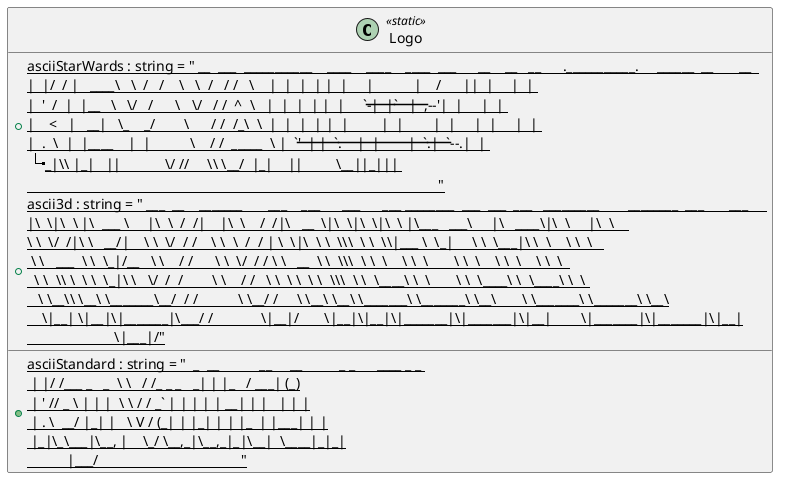 @startuml
class Logo <<static>> {
    + {static} asciiStarWards : string = " __  ___  ___________    ____    ____    ____  ___      __    __   __      .___________.     ______  __       __  \n|  |/  / |   ____\\   \\  /   /    \\   \\  /   / /   \\    |  |  |  | |  |     |           |    /      ||  |     |  | \n|  '  /  |  |__   \\   \\/   /      \\   \\/   / /  ^  \\   |  |  |  | |  |     `---|  |----`   |  ,----'|  |     |  | \n|    <   |   __|   \\_    _/        \\      / /  /_\\  \\  |  |  |  | |  |         |  |        |  |     |  |     |  | \n|  .  \\  |  |____    |  |           \\    / /  _____  \\ |  `--'  | |  `----.    |  |        |  `----.|  `----.|  | \n|__|\\__\\ |_______|   |__|            \\__/ /__/     \\__\\ \\______/  |_______|    |__|         \\______||_______||__| \n                                                                                                                 "
    + {static} asciiStandard : string = "  _  __           __     __          _ _      ____ _ _ \n | |/ /___ _   _  \\ \\   / /_ _ _   _| | |_   / ___| (_)\n | ' // _ \\ | | |  \\ \\ / / _` | | | | | __| | |   | | |\n | . \\  __/ |_| |   \\ V / (_| | |_| | | |_  | |___| | |\n |_|\\_\\___|\\__, |    \\_/ \\__,_|\\__,_|_|\\__|  \\____|_|_|\n           |___/                                       "
    + {static} ascii3d : string = " ___  __    _______       ___    ___      ___      ___ ________  ___  ___  ___   _________        ________  ___       ___     \n|\\  \\|\\  \\ |\\  ___ \\     |\\  \\  /  /|    |\\  \\    /  /|\\   __  \\|\\  \\|\\  \\|\\  \\ |\\___   ___\\     |\\   ____\\|\\  \\     |\\  \\    \n\\ \\  \\/  /|\\ \\   __/|    \\ \\  \\/  / /    \\ \\  \\  /  / | \\  \\|\\  \\ \\  \\\\\\  \\ \\  \\\\|___ \\  \\_|     \\ \\  \\___|\\ \\  \\    \\ \\  \\   \n \\ \\   ___  \\ \\  \\_|/__   \\ \\    / /      \\ \\  \\/  / / \\ \\   __  \\ \\  \\\\\\  \\ \\  \\    \\ \\  \\       \\ \\  \\    \\ \\  \\    \\ \\  \\  \n  \\ \\  \\\\ \\  \\ \\  \\_|\\ \\   \\/  /  /        \\ \\    / /   \\ \\  \\ \\  \\ \\  \\\\\\  \\ \\  \\____\\ \\  \\       \\ \\  \\____\\ \\  \\____\\ \\  \\ \n   \\ \\__\\\\ \\__\\ \\_______\\__/  / /           \\ \\__/ /     \\ \\__\\ \\__\\ \\_______\\ \\_______\\ \\__\\       \\ \\_______\\ \\_______\\ \\__\\\n    \\|__| \\|__|\\|_______|\\___/ /             \\|__|/       \\|__|\\|__|\\|_______|\\|_______|\\|__|        \\|_______|\\|_______|\\|__|\n                        \\|___|/"
}
@enduml
